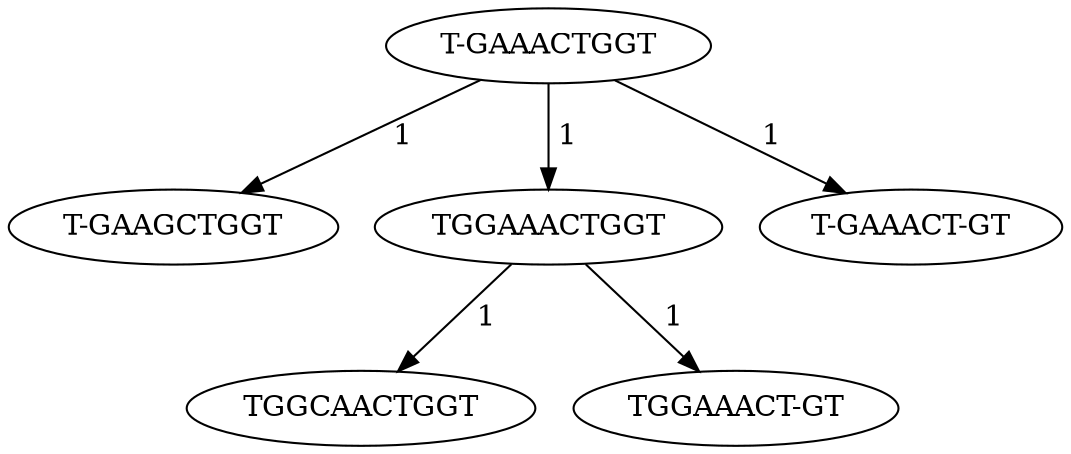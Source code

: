 digraph mutation {
"T-GAAACTGGT" -> "T-GAAGCTGGT" [label=" 1"];
// TGAAACTGGT TGAAGCTGGT 1
"T-GAAACTGGT" -> "TGGAAACTGGT" [label=" 1"];
// TGAAACTGGT TGGAAACTGGT 1
"T-GAAACTGGT" -> "T-GAAACT-GT" [label=" 1"];
// TGAAACTGGT TGAAACTGT 1
"TGGAAACTGGT" -> "TGGCAACTGGT" [label=" 1"];
// TGGAAACTGGT TGGCAACTGGT 1
"TGGAAACTGGT" -> "TGGAAACT-GT" [label=" 1"];
// TGGAAACTGGT TGGAAACTGT 1
}
